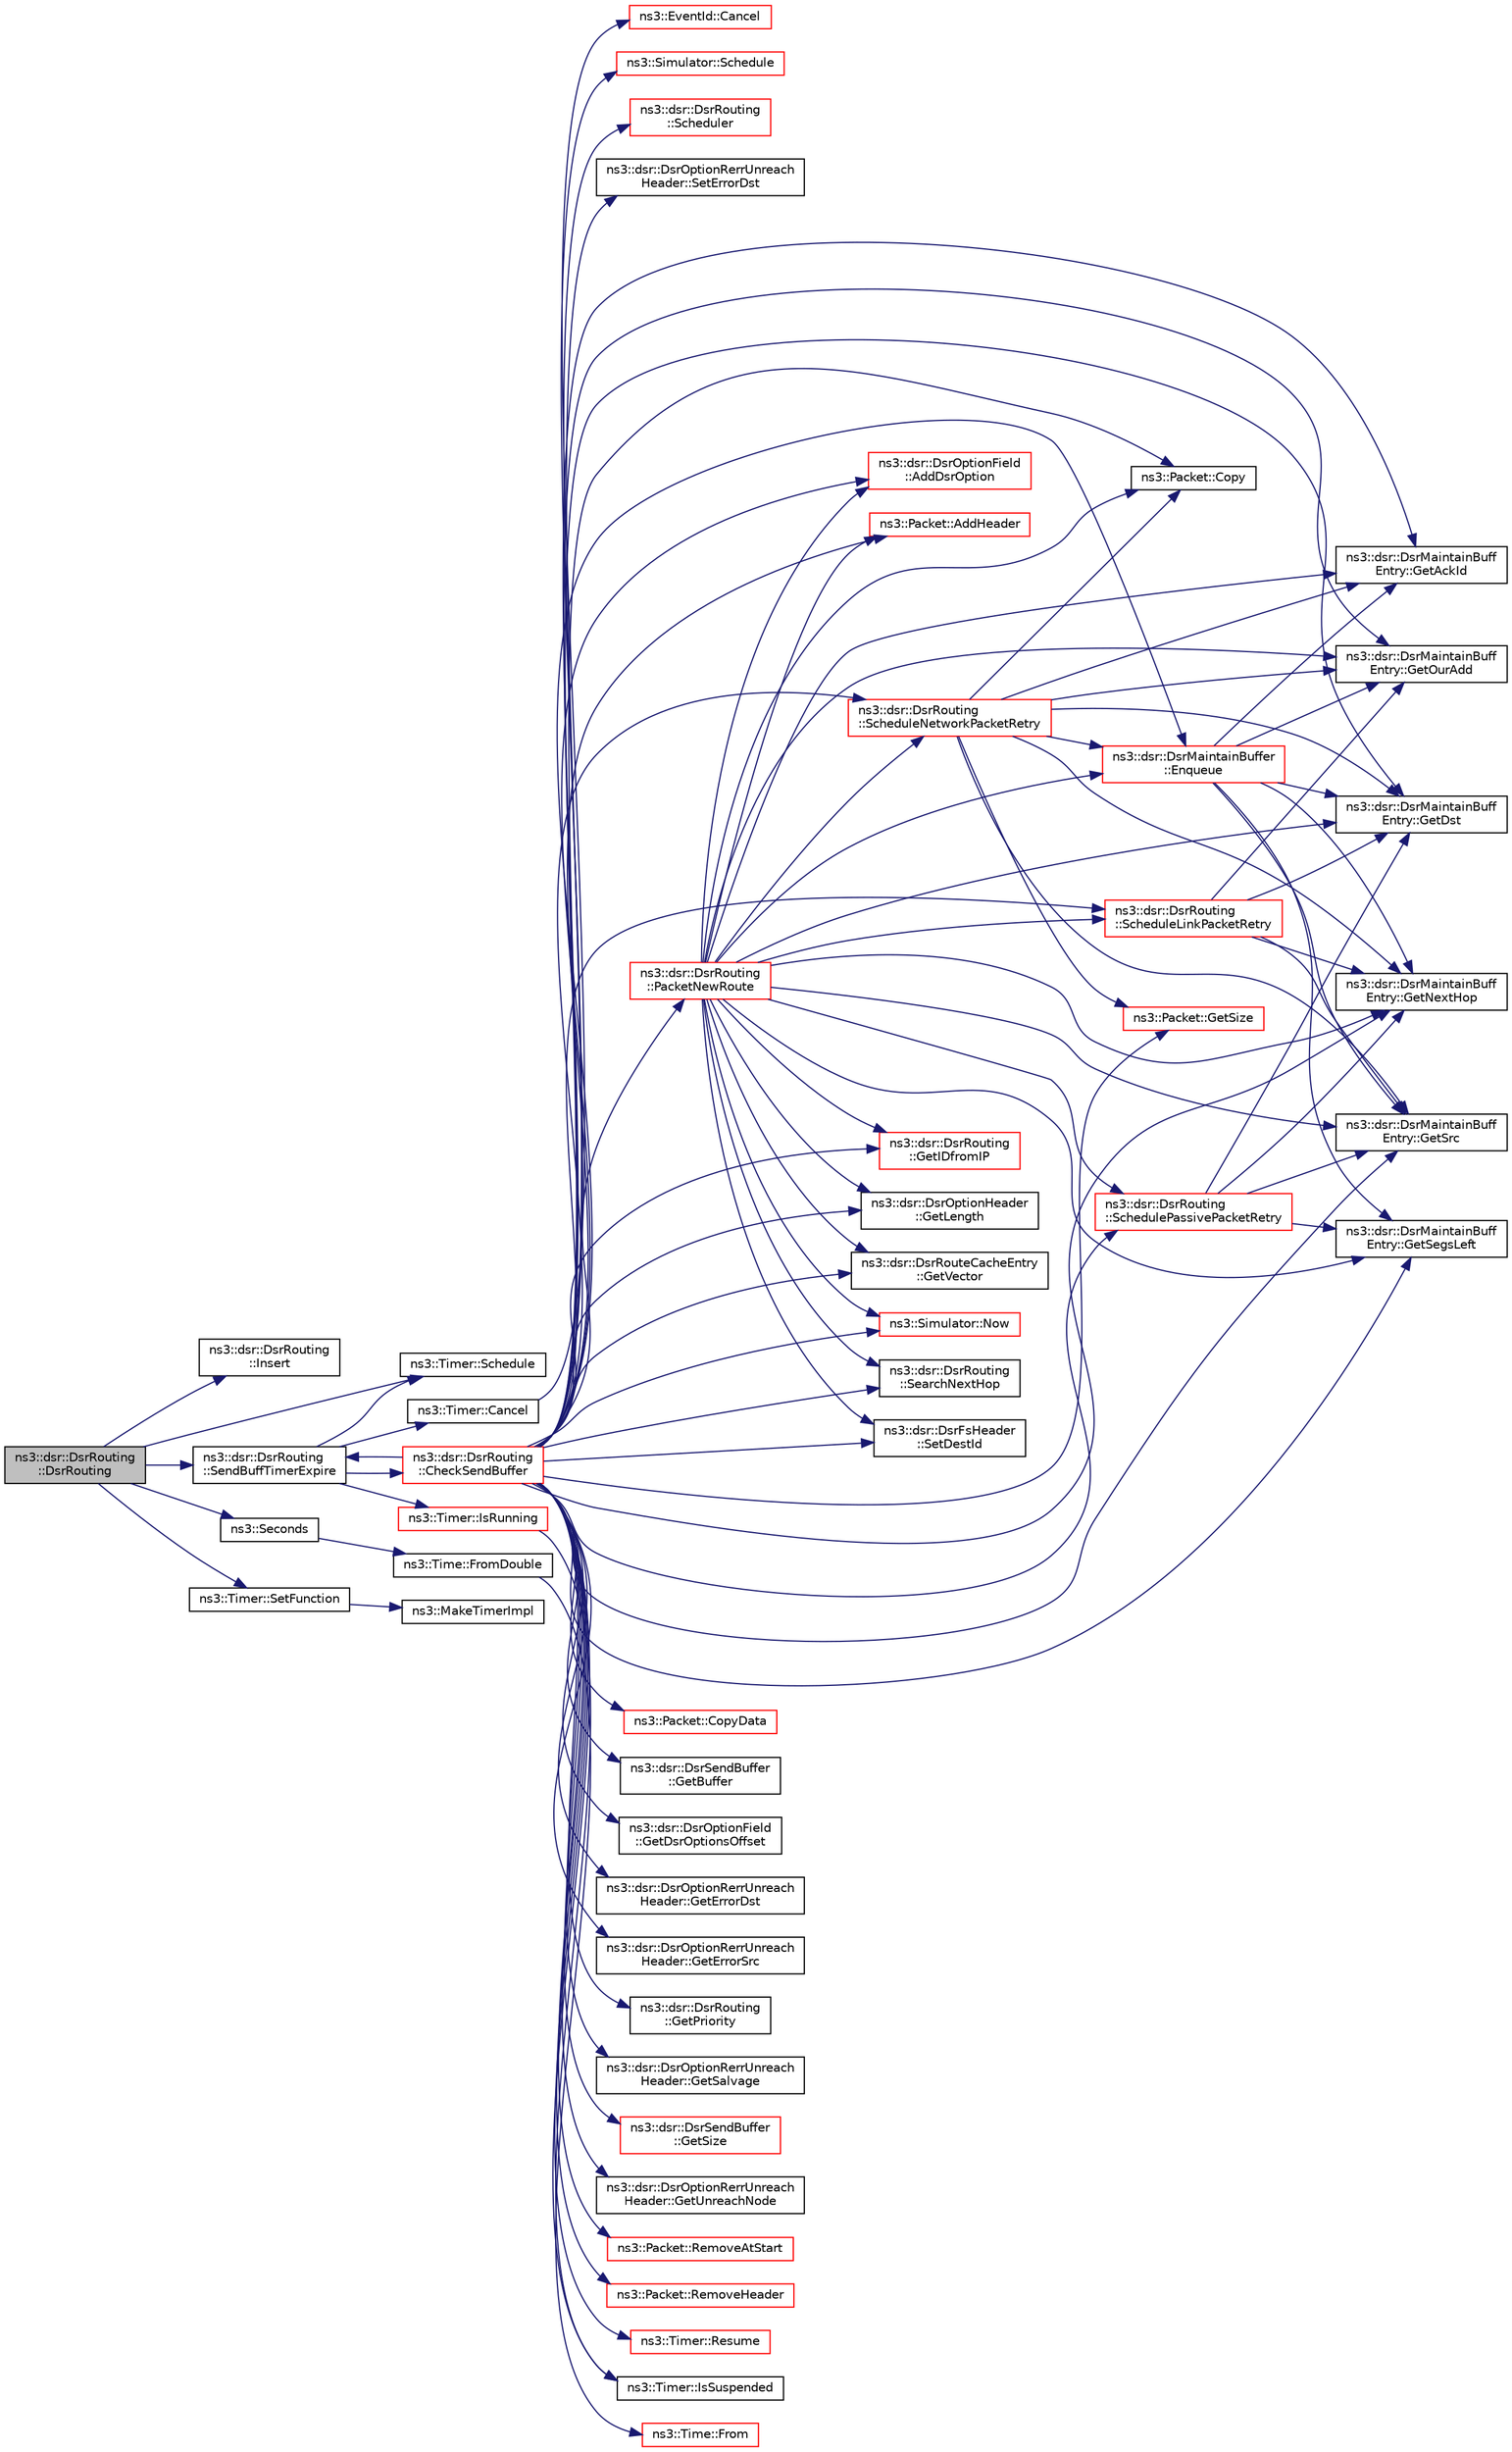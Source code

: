 digraph "ns3::dsr::DsrRouting::DsrRouting"
{
 // LATEX_PDF_SIZE
  edge [fontname="Helvetica",fontsize="10",labelfontname="Helvetica",labelfontsize="10"];
  node [fontname="Helvetica",fontsize="10",shape=record];
  rankdir="LR";
  Node1 [label="ns3::dsr::DsrRouting\l::DsrRouting",height=0.2,width=0.4,color="black", fillcolor="grey75", style="filled", fontcolor="black",tooltip="Constructor."];
  Node1 -> Node2 [color="midnightblue",fontsize="10",style="solid",fontname="Helvetica"];
  Node2 [label="ns3::dsr::DsrRouting\l::Insert",height=0.2,width=0.4,color="black", fillcolor="white", style="filled",URL="$classns3_1_1dsr_1_1_dsr_routing.html#af84bc8969d7d9e4ff167cab6bca88ce0",tooltip="Insert a new Dsr Option."];
  Node1 -> Node3 [color="midnightblue",fontsize="10",style="solid",fontname="Helvetica"];
  Node3 [label="ns3::Timer::Schedule",height=0.2,width=0.4,color="black", fillcolor="white", style="filled",URL="$classns3_1_1_timer.html#ac3345d696887578f518b19f359f7f94b",tooltip="Schedule a new event using the currently-configured delay, function, and arguments."];
  Node1 -> Node4 [color="midnightblue",fontsize="10",style="solid",fontname="Helvetica"];
  Node4 [label="ns3::Seconds",height=0.2,width=0.4,color="black", fillcolor="white", style="filled",URL="$group__timecivil.html#ga33c34b816f8ff6628e33d5c8e9713b9e",tooltip="Construct a Time in the indicated unit."];
  Node4 -> Node5 [color="midnightblue",fontsize="10",style="solid",fontname="Helvetica"];
  Node5 [label="ns3::Time::FromDouble",height=0.2,width=0.4,color="black", fillcolor="white", style="filled",URL="$classns3_1_1_time.html#a60e845f4a74e62495b86356afe604cb4",tooltip="Create a Time equal to value in unit unit."];
  Node5 -> Node6 [color="midnightblue",fontsize="10",style="solid",fontname="Helvetica"];
  Node6 [label="ns3::Time::From",height=0.2,width=0.4,color="red", fillcolor="white", style="filled",URL="$classns3_1_1_time.html#a34e4acc13d0e08cc8cb9cd3b838b9baf",tooltip="Create a Time in the current unit."];
  Node1 -> Node10 [color="midnightblue",fontsize="10",style="solid",fontname="Helvetica"];
  Node10 [label="ns3::dsr::DsrRouting\l::SendBuffTimerExpire",height=0.2,width=0.4,color="black", fillcolor="white", style="filled",URL="$classns3_1_1dsr_1_1_dsr_routing.html#a10273aec775b5cf12eafb03ee46c4397",tooltip="The send buffer timer expire."];
  Node10 -> Node11 [color="midnightblue",fontsize="10",style="solid",fontname="Helvetica"];
  Node11 [label="ns3::Timer::Cancel",height=0.2,width=0.4,color="black", fillcolor="white", style="filled",URL="$classns3_1_1_timer.html#ac8261489cfc3361ab869ea2387cfc841",tooltip="Cancel the currently-running event if there is one."];
  Node11 -> Node12 [color="midnightblue",fontsize="10",style="solid",fontname="Helvetica"];
  Node12 [label="ns3::EventId::Cancel",height=0.2,width=0.4,color="red", fillcolor="white", style="filled",URL="$classns3_1_1_event_id.html#a993ae94e48e014e1afd47edb16db7a11",tooltip="This method is syntactic sugar for the ns3::Simulator::Cancel method."];
  Node10 -> Node66 [color="midnightblue",fontsize="10",style="solid",fontname="Helvetica"];
  Node66 [label="ns3::dsr::DsrRouting\l::CheckSendBuffer",height=0.2,width=0.4,color="red", fillcolor="white", style="filled",URL="$classns3_1_1dsr_1_1_dsr_routing.html#a03ace9023e9fe58434dc004123c7d9e0",tooltip="Check the send buffer of packets with route when send buffer timer expire."];
  Node66 -> Node67 [color="midnightblue",fontsize="10",style="solid",fontname="Helvetica"];
  Node67 [label="ns3::dsr::DsrOptionField\l::AddDsrOption",height=0.2,width=0.4,color="red", fillcolor="white", style="filled",URL="$classns3_1_1dsr_1_1_dsr_option_field.html#acd03d07018e22f5e2b23975fae84fb3c",tooltip="Serialize the option, prepending pad1 or padn option as necessary."];
  Node66 -> Node89 [color="midnightblue",fontsize="10",style="solid",fontname="Helvetica"];
  Node89 [label="ns3::Packet::AddHeader",height=0.2,width=0.4,color="red", fillcolor="white", style="filled",URL="$classns3_1_1_packet.html#a465108c595a0bc592095cbcab1832ed8",tooltip="Add header to this packet."];
  Node66 -> Node118 [color="midnightblue",fontsize="10",style="solid",fontname="Helvetica"];
  Node118 [label="ns3::Packet::Copy",height=0.2,width=0.4,color="black", fillcolor="white", style="filled",URL="$classns3_1_1_packet.html#afb38be706cfc761bc1c0591f595fc1b7",tooltip="performs a COW copy of the packet."];
  Node66 -> Node119 [color="midnightblue",fontsize="10",style="solid",fontname="Helvetica"];
  Node119 [label="ns3::Packet::CopyData",height=0.2,width=0.4,color="red", fillcolor="white", style="filled",URL="$classns3_1_1_packet.html#a5bafd70ccf970b10524e2d61afd39dc1",tooltip="Copy the packet contents to a byte buffer."];
  Node66 -> Node121 [color="midnightblue",fontsize="10",style="solid",fontname="Helvetica"];
  Node121 [label="ns3::dsr::DsrMaintainBuffer\l::Enqueue",height=0.2,width=0.4,color="red", fillcolor="white", style="filled",URL="$classns3_1_1dsr_1_1_dsr_maintain_buffer.html#a8ec30b5b9b0f6af36e61867327a47717",tooltip="Push entry in queue, if there is no entry with the same packet and destination address in queue."];
  Node121 -> Node122 [color="midnightblue",fontsize="10",style="solid",fontname="Helvetica"];
  Node122 [label="ns3::dsr::DsrMaintainBuff\lEntry::GetAckId",height=0.2,width=0.4,color="black", fillcolor="white", style="filled",URL="$classns3_1_1dsr_1_1_dsr_maintain_buff_entry.html#a9563ba8eca5cd5c6509e2e760ec94acd",tooltip="Get acknowledge ID."];
  Node121 -> Node123 [color="midnightblue",fontsize="10",style="solid",fontname="Helvetica"];
  Node123 [label="ns3::dsr::DsrMaintainBuff\lEntry::GetDst",height=0.2,width=0.4,color="black", fillcolor="white", style="filled",URL="$classns3_1_1dsr_1_1_dsr_maintain_buff_entry.html#aee58cc2d1b51ec292a520a91e699f31c",tooltip="Get destination address."];
  Node121 -> Node124 [color="midnightblue",fontsize="10",style="solid",fontname="Helvetica"];
  Node124 [label="ns3::dsr::DsrMaintainBuff\lEntry::GetNextHop",height=0.2,width=0.4,color="black", fillcolor="white", style="filled",URL="$classns3_1_1dsr_1_1_dsr_maintain_buff_entry.html#abf4c613f5a06a45e62e6d78573098bea",tooltip="Get next hop of entry."];
  Node121 -> Node125 [color="midnightblue",fontsize="10",style="solid",fontname="Helvetica"];
  Node125 [label="ns3::dsr::DsrMaintainBuff\lEntry::GetOurAdd",height=0.2,width=0.4,color="black", fillcolor="white", style="filled",URL="$classns3_1_1dsr_1_1_dsr_maintain_buff_entry.html#a991891f099ed09af9924eec958a2e402",tooltip="Get local address of entry."];
  Node121 -> Node126 [color="midnightblue",fontsize="10",style="solid",fontname="Helvetica"];
  Node126 [label="ns3::dsr::DsrMaintainBuff\lEntry::GetSegsLeft",height=0.2,width=0.4,color="black", fillcolor="white", style="filled",URL="$classns3_1_1dsr_1_1_dsr_maintain_buff_entry.html#a01131ac927e107cdf1a6f7c978592df6",tooltip="Get segments left."];
  Node121 -> Node127 [color="midnightblue",fontsize="10",style="solid",fontname="Helvetica"];
  Node127 [label="ns3::dsr::DsrMaintainBuff\lEntry::GetSrc",height=0.2,width=0.4,color="black", fillcolor="white", style="filled",URL="$classns3_1_1dsr_1_1_dsr_maintain_buff_entry.html#a2cc2c004c227083051fab85f184d272c",tooltip="Get source address."];
  Node66 -> Node122 [color="midnightblue",fontsize="10",style="solid",fontname="Helvetica"];
  Node66 -> Node130 [color="midnightblue",fontsize="10",style="solid",fontname="Helvetica"];
  Node130 [label="ns3::dsr::DsrSendBuffer\l::GetBuffer",height=0.2,width=0.4,color="black", fillcolor="white", style="filled",URL="$classns3_1_1dsr_1_1_dsr_send_buffer.html#ad21223587fd6ae3a42b124416e877305",tooltip="Return a pointer to the internal queue."];
  Node66 -> Node131 [color="midnightblue",fontsize="10",style="solid",fontname="Helvetica"];
  Node131 [label="ns3::dsr::DsrOptionField\l::GetDsrOptionsOffset",height=0.2,width=0.4,color="black", fillcolor="white", style="filled",URL="$classns3_1_1dsr_1_1_dsr_option_field.html#a38af1f50ae6f4e7a4a4cf6afd99c5a74",tooltip="Get the offset where the options begin, measured from the start of the extension header."];
  Node66 -> Node123 [color="midnightblue",fontsize="10",style="solid",fontname="Helvetica"];
  Node66 -> Node132 [color="midnightblue",fontsize="10",style="solid",fontname="Helvetica"];
  Node132 [label="ns3::dsr::DsrOptionRerrUnreach\lHeader::GetErrorDst",height=0.2,width=0.4,color="black", fillcolor="white", style="filled",URL="$classns3_1_1dsr_1_1_dsr_option_rerr_unreach_header.html#ae44302f9d0e2fb2d552f7931a66bd9b0",tooltip="Get the error destination ip address."];
  Node66 -> Node133 [color="midnightblue",fontsize="10",style="solid",fontname="Helvetica"];
  Node133 [label="ns3::dsr::DsrOptionRerrUnreach\lHeader::GetErrorSrc",height=0.2,width=0.4,color="black", fillcolor="white", style="filled",URL="$classns3_1_1dsr_1_1_dsr_option_rerr_unreach_header.html#a76ae624f70536dffbfae429b07fe18f4",tooltip="Get the route error source address."];
  Node66 -> Node134 [color="midnightblue",fontsize="10",style="solid",fontname="Helvetica"];
  Node134 [label="ns3::dsr::DsrRouting\l::GetIDfromIP",height=0.2,width=0.4,color="red", fillcolor="white", style="filled",URL="$classns3_1_1dsr_1_1_dsr_routing.html#a4593e50d5f36e9b9b013fe0422067c44",tooltip="Get the node id from ip address."];
  Node66 -> Node156 [color="midnightblue",fontsize="10",style="solid",fontname="Helvetica"];
  Node156 [label="ns3::dsr::DsrOptionHeader\l::GetLength",height=0.2,width=0.4,color="black", fillcolor="white", style="filled",URL="$classns3_1_1dsr_1_1_dsr_option_header.html#acadd408c91079150f077f8e258738a5f",tooltip="Get the option length."];
  Node66 -> Node124 [color="midnightblue",fontsize="10",style="solid",fontname="Helvetica"];
  Node66 -> Node125 [color="midnightblue",fontsize="10",style="solid",fontname="Helvetica"];
  Node66 -> Node157 [color="midnightblue",fontsize="10",style="solid",fontname="Helvetica"];
  Node157 [label="ns3::dsr::DsrRouting\l::GetPriority",height=0.2,width=0.4,color="black", fillcolor="white", style="filled",URL="$classns3_1_1dsr_1_1_dsr_routing.html#a67d111b0188b6e2210d1b4782820f8e3",tooltip="Set the priority of the packet in network queue."];
  Node66 -> Node158 [color="midnightblue",fontsize="10",style="solid",fontname="Helvetica"];
  Node158 [label="ns3::dsr::DsrOptionRerrUnreach\lHeader::GetSalvage",height=0.2,width=0.4,color="black", fillcolor="white", style="filled",URL="$classns3_1_1dsr_1_1_dsr_option_rerr_unreach_header.html#a92f7c2adac650e8eaeddd187763f9c74",tooltip="Get the salvage value of the packet."];
  Node66 -> Node126 [color="midnightblue",fontsize="10",style="solid",fontname="Helvetica"];
  Node66 -> Node159 [color="midnightblue",fontsize="10",style="solid",fontname="Helvetica"];
  Node159 [label="ns3::dsr::DsrSendBuffer\l::GetSize",height=0.2,width=0.4,color="red", fillcolor="white", style="filled",URL="$classns3_1_1dsr_1_1_dsr_send_buffer.html#a0ecf75786eef7193fa5a5d84b2b7a1f0",tooltip="Number of entries."];
  Node66 -> Node164 [color="midnightblue",fontsize="10",style="solid",fontname="Helvetica"];
  Node164 [label="ns3::Packet::GetSize",height=0.2,width=0.4,color="red", fillcolor="white", style="filled",URL="$classns3_1_1_packet.html#afff7cb1ff518ee6dc0d424e10a5ad6ec",tooltip="Returns the the size in bytes of the packet (including the zero-filled initial payload)."];
  Node66 -> Node127 [color="midnightblue",fontsize="10",style="solid",fontname="Helvetica"];
  Node66 -> Node165 [color="midnightblue",fontsize="10",style="solid",fontname="Helvetica"];
  Node165 [label="ns3::dsr::DsrOptionRerrUnreach\lHeader::GetUnreachNode",height=0.2,width=0.4,color="black", fillcolor="white", style="filled",URL="$classns3_1_1dsr_1_1_dsr_option_rerr_unreach_header.html#ae4fb998a5f182290f08e55cc9bd1a95a",tooltip="Get the unreachable node ip address."];
  Node66 -> Node166 [color="midnightblue",fontsize="10",style="solid",fontname="Helvetica"];
  Node166 [label="ns3::dsr::DsrRouteCacheEntry\l::GetVector",height=0.2,width=0.4,color="black", fillcolor="white", style="filled",URL="$classns3_1_1dsr_1_1_dsr_route_cache_entry.html#a0513fe82b1b930256fef306567a56927",tooltip="Get the IP vector."];
  Node66 -> Node167 [color="midnightblue",fontsize="10",style="solid",fontname="Helvetica"];
  Node167 [label="ns3::Timer::IsSuspended",height=0.2,width=0.4,color="black", fillcolor="white", style="filled",URL="$classns3_1_1_timer.html#afa03ffd00196092856810684653ae8b7",tooltip=" "];
  Node66 -> Node52 [color="midnightblue",fontsize="10",style="solid",fontname="Helvetica"];
  Node52 [label="ns3::Simulator::Now",height=0.2,width=0.4,color="red", fillcolor="white", style="filled",URL="$classns3_1_1_simulator.html#ac3178fa975b419f7875e7105be122800",tooltip="Return the current simulation virtual time."];
  Node66 -> Node168 [color="midnightblue",fontsize="10",style="solid",fontname="Helvetica"];
  Node168 [label="ns3::dsr::DsrRouting\l::PacketNewRoute",height=0.2,width=0.4,color="red", fillcolor="white", style="filled",URL="$classns3_1_1dsr_1_1_dsr_routing.html#ae70ab39db551d1d81afc081196f78017",tooltip="When route vector corrupted, originate a new packet, normally not happening."];
  Node168 -> Node67 [color="midnightblue",fontsize="10",style="solid",fontname="Helvetica"];
  Node168 -> Node89 [color="midnightblue",fontsize="10",style="solid",fontname="Helvetica"];
  Node168 -> Node118 [color="midnightblue",fontsize="10",style="solid",fontname="Helvetica"];
  Node168 -> Node121 [color="midnightblue",fontsize="10",style="solid",fontname="Helvetica"];
  Node168 -> Node122 [color="midnightblue",fontsize="10",style="solid",fontname="Helvetica"];
  Node168 -> Node123 [color="midnightblue",fontsize="10",style="solid",fontname="Helvetica"];
  Node168 -> Node134 [color="midnightblue",fontsize="10",style="solid",fontname="Helvetica"];
  Node168 -> Node156 [color="midnightblue",fontsize="10",style="solid",fontname="Helvetica"];
  Node168 -> Node124 [color="midnightblue",fontsize="10",style="solid",fontname="Helvetica"];
  Node168 -> Node125 [color="midnightblue",fontsize="10",style="solid",fontname="Helvetica"];
  Node168 -> Node126 [color="midnightblue",fontsize="10",style="solid",fontname="Helvetica"];
  Node168 -> Node127 [color="midnightblue",fontsize="10",style="solid",fontname="Helvetica"];
  Node168 -> Node166 [color="midnightblue",fontsize="10",style="solid",fontname="Helvetica"];
  Node168 -> Node52 [color="midnightblue",fontsize="10",style="solid",fontname="Helvetica"];
  Node168 -> Node173 [color="midnightblue",fontsize="10",style="solid",fontname="Helvetica"];
  Node173 [label="ns3::dsr::DsrRouting\l::ScheduleLinkPacketRetry",height=0.2,width=0.4,color="red", fillcolor="white", style="filled",URL="$classns3_1_1dsr_1_1_dsr_routing.html#a947d831bc0964240b1a41b3a09832eff",tooltip="Schedule the packet retransmission based on link-layer acknowledgment."];
  Node173 -> Node123 [color="midnightblue",fontsize="10",style="solid",fontname="Helvetica"];
  Node173 -> Node124 [color="midnightblue",fontsize="10",style="solid",fontname="Helvetica"];
  Node173 -> Node125 [color="midnightblue",fontsize="10",style="solid",fontname="Helvetica"];
  Node173 -> Node127 [color="midnightblue",fontsize="10",style="solid",fontname="Helvetica"];
  Node168 -> Node273 [color="midnightblue",fontsize="10",style="solid",fontname="Helvetica"];
  Node273 [label="ns3::dsr::DsrRouting\l::ScheduleNetworkPacketRetry",height=0.2,width=0.4,color="red", fillcolor="white", style="filled",URL="$classns3_1_1dsr_1_1_dsr_routing.html#a6a18c6baa374d5e6a68f8952d1afdb13",tooltip="Schedule the packet retransmission based on network layer acknowledgment."];
  Node273 -> Node118 [color="midnightblue",fontsize="10",style="solid",fontname="Helvetica"];
  Node273 -> Node121 [color="midnightblue",fontsize="10",style="solid",fontname="Helvetica"];
  Node273 -> Node122 [color="midnightblue",fontsize="10",style="solid",fontname="Helvetica"];
  Node273 -> Node123 [color="midnightblue",fontsize="10",style="solid",fontname="Helvetica"];
  Node273 -> Node124 [color="midnightblue",fontsize="10",style="solid",fontname="Helvetica"];
  Node273 -> Node125 [color="midnightblue",fontsize="10",style="solid",fontname="Helvetica"];
  Node273 -> Node164 [color="midnightblue",fontsize="10",style="solid",fontname="Helvetica"];
  Node273 -> Node127 [color="midnightblue",fontsize="10",style="solid",fontname="Helvetica"];
  Node168 -> Node284 [color="midnightblue",fontsize="10",style="solid",fontname="Helvetica"];
  Node284 [label="ns3::dsr::DsrRouting\l::SchedulePassivePacketRetry",height=0.2,width=0.4,color="red", fillcolor="white", style="filled",URL="$classns3_1_1dsr_1_1_dsr_routing.html#abfdfa37822a492971fdf24540b635039",tooltip="Schedule the packet retransmission based on passive acknowledgment."];
  Node284 -> Node123 [color="midnightblue",fontsize="10",style="solid",fontname="Helvetica"];
  Node284 -> Node124 [color="midnightblue",fontsize="10",style="solid",fontname="Helvetica"];
  Node284 -> Node126 [color="midnightblue",fontsize="10",style="solid",fontname="Helvetica"];
  Node284 -> Node127 [color="midnightblue",fontsize="10",style="solid",fontname="Helvetica"];
  Node168 -> Node228 [color="midnightblue",fontsize="10",style="solid",fontname="Helvetica"];
  Node228 [label="ns3::dsr::DsrRouting\l::SearchNextHop",height=0.2,width=0.4,color="black", fillcolor="white", style="filled",URL="$classns3_1_1dsr_1_1_dsr_routing.html#aa1b16658c14499af76ca7dd69c034f22",tooltip="Get the next hop of the route."];
  Node168 -> Node229 [color="midnightblue",fontsize="10",style="solid",fontname="Helvetica"];
  Node229 [label="ns3::dsr::DsrFsHeader\l::SetDestId",height=0.2,width=0.4,color="black", fillcolor="white", style="filled",URL="$classns3_1_1dsr_1_1_dsr_fs_header.html#a366ce2a526714d7d5c1b030c93cfce2b",tooltip="brief Set the dest ID of the header."];
  Node66 -> Node198 [color="midnightblue",fontsize="10",style="solid",fontname="Helvetica"];
  Node198 [label="ns3::Packet::RemoveAtStart",height=0.2,width=0.4,color="red", fillcolor="white", style="filled",URL="$classns3_1_1_packet.html#a78aa207e7921dd2f9f7e0d0b7a1c730a",tooltip="Remove size bytes from the start of the current packet."];
  Node66 -> Node204 [color="midnightblue",fontsize="10",style="solid",fontname="Helvetica"];
  Node204 [label="ns3::Packet::RemoveHeader",height=0.2,width=0.4,color="red", fillcolor="white", style="filled",URL="$classns3_1_1_packet.html#a0961eccf975d75f902d40956c93ba63e",tooltip="Deserialize and remove the header from the internal buffer."];
  Node66 -> Node297 [color="midnightblue",fontsize="10",style="solid",fontname="Helvetica"];
  Node297 [label="ns3::Timer::Resume",height=0.2,width=0.4,color="red", fillcolor="white", style="filled",URL="$classns3_1_1_timer.html#ac09edfb12f9b4ef8fe582f1cd210b6fc",tooltip="Restart the timer to expire within the amount of time left saved during Suspend."];
  Node66 -> Node212 [color="midnightblue",fontsize="10",style="solid",fontname="Helvetica"];
  Node212 [label="ns3::Simulator::Schedule",height=0.2,width=0.4,color="red", fillcolor="white", style="filled",URL="$classns3_1_1_simulator.html#a3da7d28335c8ac0e3e86781f766df241",tooltip="Schedule an event to expire after delay."];
  Node66 -> Node173 [color="midnightblue",fontsize="10",style="solid",fontname="Helvetica"];
  Node66 -> Node273 [color="midnightblue",fontsize="10",style="solid",fontname="Helvetica"];
  Node66 -> Node284 [color="midnightblue",fontsize="10",style="solid",fontname="Helvetica"];
  Node66 -> Node208 [color="midnightblue",fontsize="10",style="solid",fontname="Helvetica"];
  Node208 [label="ns3::dsr::DsrRouting\l::Scheduler",height=0.2,width=0.4,color="red", fillcolor="white", style="filled",URL="$classns3_1_1dsr_1_1_dsr_routing.html#aa518edb174bccce1062304404424c6e0",tooltip="This function is called to schedule sending packets from the network queue."];
  Node66 -> Node228 [color="midnightblue",fontsize="10",style="solid",fontname="Helvetica"];
  Node66 -> Node10 [color="midnightblue",fontsize="10",style="solid",fontname="Helvetica"];
  Node66 -> Node229 [color="midnightblue",fontsize="10",style="solid",fontname="Helvetica"];
  Node66 -> Node286 [color="midnightblue",fontsize="10",style="solid",fontname="Helvetica"];
  Node286 [label="ns3::dsr::DsrOptionRerrUnreach\lHeader::SetErrorDst",height=0.2,width=0.4,color="black", fillcolor="white", style="filled",URL="$classns3_1_1dsr_1_1_dsr_option_rerr_unreach_header.html#a6d4c996ae8b40494c715ff64261aa317",tooltip="Set the error destination ip address."];
  Node10 -> Node302 [color="midnightblue",fontsize="10",style="solid",fontname="Helvetica"];
  Node302 [label="ns3::Timer::IsRunning",height=0.2,width=0.4,color="red", fillcolor="white", style="filled",URL="$classns3_1_1_timer.html#a61d41095033226fc041d7e9d16dc5f84",tooltip=" "];
  Node302 -> Node167 [color="midnightblue",fontsize="10",style="solid",fontname="Helvetica"];
  Node10 -> Node3 [color="midnightblue",fontsize="10",style="solid",fontname="Helvetica"];
  Node1 -> Node310 [color="midnightblue",fontsize="10",style="solid",fontname="Helvetica"];
  Node310 [label="ns3::Timer::SetFunction",height=0.2,width=0.4,color="black", fillcolor="white", style="filled",URL="$classns3_1_1_timer.html#a044b29030c9de99298d51ac0ccfc104c",tooltip=" "];
  Node310 -> Node311 [color="midnightblue",fontsize="10",style="solid",fontname="Helvetica"];
  Node311 [label="ns3::MakeTimerImpl",height=0.2,width=0.4,color="black", fillcolor="white", style="filled",URL="$group__timerimpl.html#ga748e39fd757c246f91d3488175ec12b5",tooltip="Make a TimerImpl from a function pointer taking varying numbers of arguments."];
}

